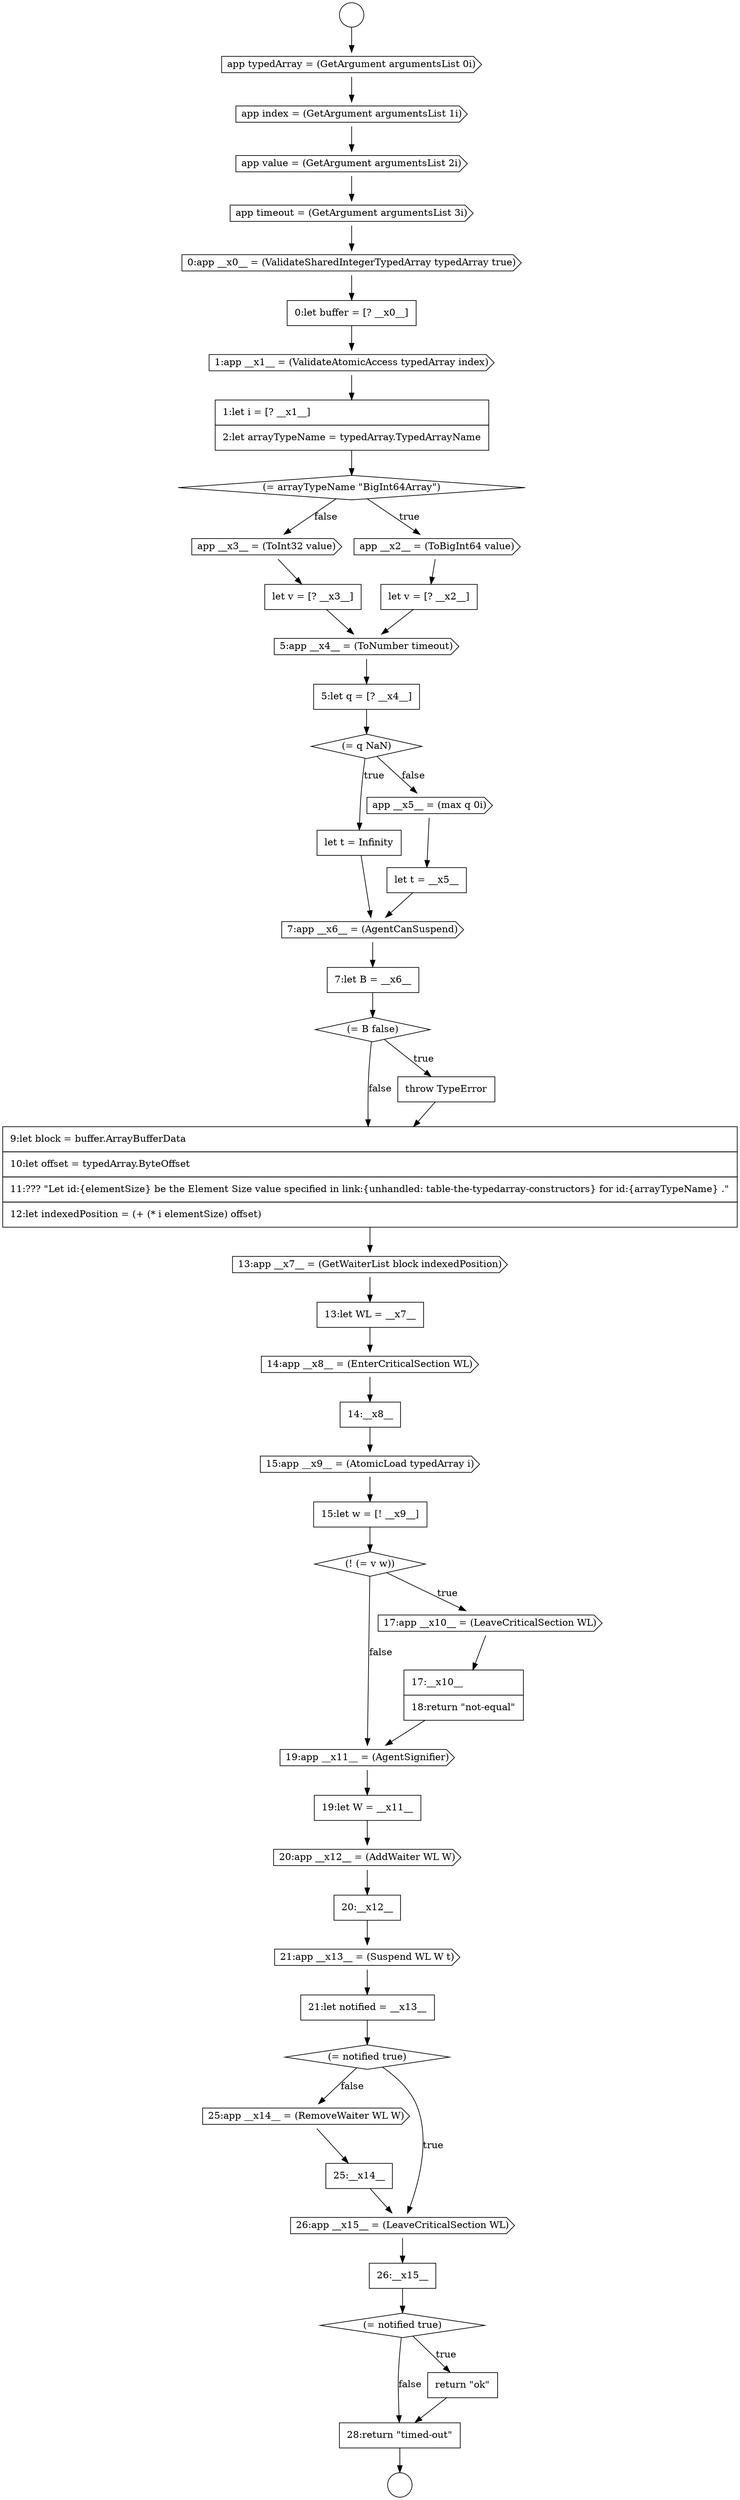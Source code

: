 digraph {
  node17569 [shape=cds, label=<<font color="black">app index = (GetArgument argumentsList 1i)</font>> color="black" fillcolor="white" style=filled]
  node17606 [shape=none, margin=0, label=<<font color="black">
    <table border="0" cellborder="1" cellspacing="0" cellpadding="10">
      <tr><td align="left">21:let notified = __x13__</td></tr>
    </table>
  </font>> color="black" fillcolor="white" style=filled]
  node17582 [shape=none, margin=0, label=<<font color="black">
    <table border="0" cellborder="1" cellspacing="0" cellpadding="10">
      <tr><td align="left">5:let q = [? __x4__]</td></tr>
    </table>
  </font>> color="black" fillcolor="white" style=filled]
  node17614 [shape=none, margin=0, label=<<font color="black">
    <table border="0" cellborder="1" cellspacing="0" cellpadding="10">
      <tr><td align="left">28:return &quot;timed-out&quot;</td></tr>
    </table>
  </font>> color="black" fillcolor="white" style=filled]
  node17587 [shape=cds, label=<<font color="black">7:app __x6__ = (AgentCanSuspend)</font>> color="black" fillcolor="white" style=filled]
  node17579 [shape=cds, label=<<font color="black">app __x3__ = (ToInt32 value)</font>> color="black" fillcolor="white" style=filled]
  node17576 [shape=diamond, label=<<font color="black">(= arrayTypeName &quot;BigInt64Array&quot;)</font>> color="black" fillcolor="white" style=filled]
  node17608 [shape=cds, label=<<font color="black">25:app __x14__ = (RemoveWaiter WL W)</font>> color="black" fillcolor="white" style=filled]
  node17594 [shape=cds, label=<<font color="black">14:app __x8__ = (EnterCriticalSection WL)</font>> color="black" fillcolor="white" style=filled]
  node17609 [shape=none, margin=0, label=<<font color="black">
    <table border="0" cellborder="1" cellspacing="0" cellpadding="10">
      <tr><td align="left">25:__x14__</td></tr>
    </table>
  </font>> color="black" fillcolor="white" style=filled]
  node17577 [shape=cds, label=<<font color="black">app __x2__ = (ToBigInt64 value)</font>> color="black" fillcolor="white" style=filled]
  node17566 [shape=circle label=" " color="black" fillcolor="white" style=filled]
  node17607 [shape=diamond, label=<<font color="black">(= notified true)</font>> color="black" fillcolor="white" style=filled]
  node17610 [shape=cds, label=<<font color="black">26:app __x15__ = (LeaveCriticalSection WL)</font>> color="black" fillcolor="white" style=filled]
  node17598 [shape=diamond, label=<<font color="black">(! (= v w))</font>> color="black" fillcolor="white" style=filled]
  node17613 [shape=none, margin=0, label=<<font color="black">
    <table border="0" cellborder="1" cellspacing="0" cellpadding="10">
      <tr><td align="left">return &quot;ok&quot;</td></tr>
    </table>
  </font>> color="black" fillcolor="white" style=filled]
  node17581 [shape=cds, label=<<font color="black">5:app __x4__ = (ToNumber timeout)</font>> color="black" fillcolor="white" style=filled]
  node17588 [shape=none, margin=0, label=<<font color="black">
    <table border="0" cellborder="1" cellspacing="0" cellpadding="10">
      <tr><td align="left">7:let B = __x6__</td></tr>
    </table>
  </font>> color="black" fillcolor="white" style=filled]
  node17603 [shape=cds, label=<<font color="black">20:app __x12__ = (AddWaiter WL W)</font>> color="black" fillcolor="white" style=filled]
  node17591 [shape=none, margin=0, label=<<font color="black">
    <table border="0" cellborder="1" cellspacing="0" cellpadding="10">
      <tr><td align="left">9:let block = buffer.ArrayBufferData</td></tr>
      <tr><td align="left">10:let offset = typedArray.ByteOffset</td></tr>
      <tr><td align="left">11:??? &quot;Let id:{elementSize} be the Element Size value specified in link:{unhandled: table-the-typedarray-constructors} for id:{arrayTypeName} .&quot;</td></tr>
      <tr><td align="left">12:let indexedPosition = (+ (* i elementSize) offset)</td></tr>
    </table>
  </font>> color="black" fillcolor="white" style=filled]
  node17571 [shape=cds, label=<<font color="black">app timeout = (GetArgument argumentsList 3i)</font>> color="black" fillcolor="white" style=filled]
  node17601 [shape=cds, label=<<font color="black">19:app __x11__ = (AgentSignifier)</font>> color="black" fillcolor="white" style=filled]
  node17574 [shape=cds, label=<<font color="black">1:app __x1__ = (ValidateAtomicAccess typedArray index)</font>> color="black" fillcolor="white" style=filled]
  node17567 [shape=circle label=" " color="black" fillcolor="white" style=filled]
  node17599 [shape=cds, label=<<font color="black">17:app __x10__ = (LeaveCriticalSection WL)</font>> color="black" fillcolor="white" style=filled]
  node17578 [shape=none, margin=0, label=<<font color="black">
    <table border="0" cellborder="1" cellspacing="0" cellpadding="10">
      <tr><td align="left">let v = [? __x2__]</td></tr>
    </table>
  </font>> color="black" fillcolor="white" style=filled]
  node17595 [shape=none, margin=0, label=<<font color="black">
    <table border="0" cellborder="1" cellspacing="0" cellpadding="10">
      <tr><td align="left">14:__x8__</td></tr>
    </table>
  </font>> color="black" fillcolor="white" style=filled]
  node17568 [shape=cds, label=<<font color="black">app typedArray = (GetArgument argumentsList 0i)</font>> color="black" fillcolor="white" style=filled]
  node17573 [shape=none, margin=0, label=<<font color="black">
    <table border="0" cellborder="1" cellspacing="0" cellpadding="10">
      <tr><td align="left">0:let buffer = [? __x0__]</td></tr>
    </table>
  </font>> color="black" fillcolor="white" style=filled]
  node17605 [shape=cds, label=<<font color="black">21:app __x13__ = (Suspend WL W t)</font>> color="black" fillcolor="white" style=filled]
  node17596 [shape=cds, label=<<font color="black">15:app __x9__ = (AtomicLoad typedArray i)</font>> color="black" fillcolor="white" style=filled]
  node17590 [shape=none, margin=0, label=<<font color="black">
    <table border="0" cellborder="1" cellspacing="0" cellpadding="10">
      <tr><td align="left">throw TypeError</td></tr>
    </table>
  </font>> color="black" fillcolor="white" style=filled]
  node17611 [shape=none, margin=0, label=<<font color="black">
    <table border="0" cellborder="1" cellspacing="0" cellpadding="10">
      <tr><td align="left">26:__x15__</td></tr>
    </table>
  </font>> color="black" fillcolor="white" style=filled]
  node17583 [shape=diamond, label=<<font color="black">(= q NaN)</font>> color="black" fillcolor="white" style=filled]
  node17600 [shape=none, margin=0, label=<<font color="black">
    <table border="0" cellborder="1" cellspacing="0" cellpadding="10">
      <tr><td align="left">17:__x10__</td></tr>
      <tr><td align="left">18:return &quot;not-equal&quot;</td></tr>
    </table>
  </font>> color="black" fillcolor="white" style=filled]
  node17586 [shape=none, margin=0, label=<<font color="black">
    <table border="0" cellborder="1" cellspacing="0" cellpadding="10">
      <tr><td align="left">let t = __x5__</td></tr>
    </table>
  </font>> color="black" fillcolor="white" style=filled]
  node17570 [shape=cds, label=<<font color="black">app value = (GetArgument argumentsList 2i)</font>> color="black" fillcolor="white" style=filled]
  node17584 [shape=none, margin=0, label=<<font color="black">
    <table border="0" cellborder="1" cellspacing="0" cellpadding="10">
      <tr><td align="left">let t = Infinity</td></tr>
    </table>
  </font>> color="black" fillcolor="white" style=filled]
  node17589 [shape=diamond, label=<<font color="black">(= B false)</font>> color="black" fillcolor="white" style=filled]
  node17612 [shape=diamond, label=<<font color="black">(= notified true)</font>> color="black" fillcolor="white" style=filled]
  node17602 [shape=none, margin=0, label=<<font color="black">
    <table border="0" cellborder="1" cellspacing="0" cellpadding="10">
      <tr><td align="left">19:let W = __x11__</td></tr>
    </table>
  </font>> color="black" fillcolor="white" style=filled]
  node17580 [shape=none, margin=0, label=<<font color="black">
    <table border="0" cellborder="1" cellspacing="0" cellpadding="10">
      <tr><td align="left">let v = [? __x3__]</td></tr>
    </table>
  </font>> color="black" fillcolor="white" style=filled]
  node17593 [shape=none, margin=0, label=<<font color="black">
    <table border="0" cellborder="1" cellspacing="0" cellpadding="10">
      <tr><td align="left">13:let WL = __x7__</td></tr>
    </table>
  </font>> color="black" fillcolor="white" style=filled]
  node17592 [shape=cds, label=<<font color="black">13:app __x7__ = (GetWaiterList block indexedPosition)</font>> color="black" fillcolor="white" style=filled]
  node17597 [shape=none, margin=0, label=<<font color="black">
    <table border="0" cellborder="1" cellspacing="0" cellpadding="10">
      <tr><td align="left">15:let w = [! __x9__]</td></tr>
    </table>
  </font>> color="black" fillcolor="white" style=filled]
  node17604 [shape=none, margin=0, label=<<font color="black">
    <table border="0" cellborder="1" cellspacing="0" cellpadding="10">
      <tr><td align="left">20:__x12__</td></tr>
    </table>
  </font>> color="black" fillcolor="white" style=filled]
  node17575 [shape=none, margin=0, label=<<font color="black">
    <table border="0" cellborder="1" cellspacing="0" cellpadding="10">
      <tr><td align="left">1:let i = [? __x1__]</td></tr>
      <tr><td align="left">2:let arrayTypeName = typedArray.TypedArrayName</td></tr>
    </table>
  </font>> color="black" fillcolor="white" style=filled]
  node17572 [shape=cds, label=<<font color="black">0:app __x0__ = (ValidateSharedIntegerTypedArray typedArray true)</font>> color="black" fillcolor="white" style=filled]
  node17585 [shape=cds, label=<<font color="black">app __x5__ = (max q 0i)</font>> color="black" fillcolor="white" style=filled]
  node17595 -> node17596 [ color="black"]
  node17582 -> node17583 [ color="black"]
  node17614 -> node17567 [ color="black"]
  node17569 -> node17570 [ color="black"]
  node17581 -> node17582 [ color="black"]
  node17608 -> node17609 [ color="black"]
  node17602 -> node17603 [ color="black"]
  node17611 -> node17612 [ color="black"]
  node17592 -> node17593 [ color="black"]
  node17579 -> node17580 [ color="black"]
  node17574 -> node17575 [ color="black"]
  node17573 -> node17574 [ color="black"]
  node17594 -> node17595 [ color="black"]
  node17589 -> node17590 [label=<<font color="black">true</font>> color="black"]
  node17589 -> node17591 [label=<<font color="black">false</font>> color="black"]
  node17605 -> node17606 [ color="black"]
  node17570 -> node17571 [ color="black"]
  node17597 -> node17598 [ color="black"]
  node17604 -> node17605 [ color="black"]
  node17596 -> node17597 [ color="black"]
  node17568 -> node17569 [ color="black"]
  node17580 -> node17581 [ color="black"]
  node17577 -> node17578 [ color="black"]
  node17593 -> node17594 [ color="black"]
  node17612 -> node17613 [label=<<font color="black">true</font>> color="black"]
  node17612 -> node17614 [label=<<font color="black">false</font>> color="black"]
  node17603 -> node17604 [ color="black"]
  node17590 -> node17591 [ color="black"]
  node17566 -> node17568 [ color="black"]
  node17586 -> node17587 [ color="black"]
  node17585 -> node17586 [ color="black"]
  node17575 -> node17576 [ color="black"]
  node17591 -> node17592 [ color="black"]
  node17606 -> node17607 [ color="black"]
  node17588 -> node17589 [ color="black"]
  node17599 -> node17600 [ color="black"]
  node17571 -> node17572 [ color="black"]
  node17607 -> node17610 [label=<<font color="black">true</font>> color="black"]
  node17607 -> node17608 [label=<<font color="black">false</font>> color="black"]
  node17613 -> node17614 [ color="black"]
  node17584 -> node17587 [ color="black"]
  node17587 -> node17588 [ color="black"]
  node17610 -> node17611 [ color="black"]
  node17576 -> node17577 [label=<<font color="black">true</font>> color="black"]
  node17576 -> node17579 [label=<<font color="black">false</font>> color="black"]
  node17583 -> node17584 [label=<<font color="black">true</font>> color="black"]
  node17583 -> node17585 [label=<<font color="black">false</font>> color="black"]
  node17578 -> node17581 [ color="black"]
  node17600 -> node17601 [ color="black"]
  node17601 -> node17602 [ color="black"]
  node17598 -> node17599 [label=<<font color="black">true</font>> color="black"]
  node17598 -> node17601 [label=<<font color="black">false</font>> color="black"]
  node17572 -> node17573 [ color="black"]
  node17609 -> node17610 [ color="black"]
}
